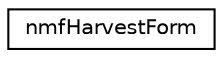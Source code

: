 digraph "Graphical Class Hierarchy"
{
 // LATEX_PDF_SIZE
  edge [fontname="Helvetica",fontsize="10",labelfontname="Helvetica",labelfontsize="10"];
  node [fontname="Helvetica",fontsize="10",shape=record];
  rankdir="LR";
  Node0 [label="nmfHarvestForm",height=0.2,width=0.4,color="black", fillcolor="white", style="filled",URL="$classnmf_harvest_form.html",tooltip=" "];
}
